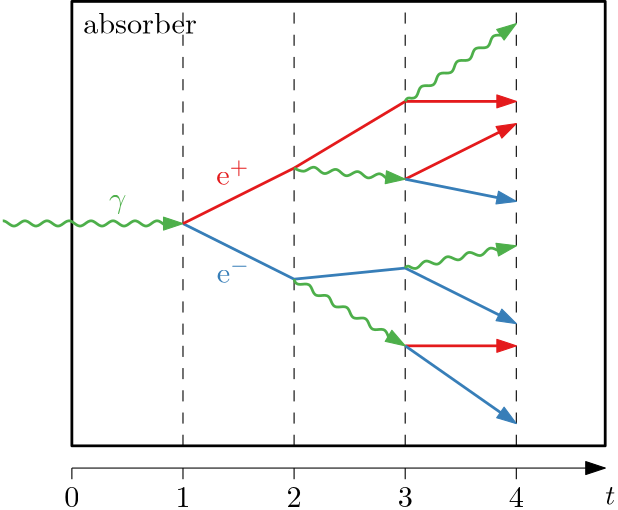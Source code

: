 <?xml version="1.0"?>
<!DOCTYPE ipe SYSTEM "ipe.dtd">
<ipe version="70107" creator="Ipe 7.2.2">
<info created="D:20160423195004" modified="D:20160423205036"/>
<ipestyle name="basic">
<symbol name="arrow/arc(spx)">
<path stroke="sym-stroke" fill="sym-stroke" pen="sym-pen">
0 0 m
-1 0.333 l
-1 -0.333 l
h
</path>
</symbol>
<symbol name="arrow/farc(spx)">
<path stroke="sym-stroke" fill="white" pen="sym-pen">
0 0 m
-1 0.333 l
-1 -0.333 l
h
</path>
</symbol>
<symbol name="arrow/ptarc(spx)">
<path stroke="sym-stroke" fill="sym-stroke" pen="sym-pen">
0 0 m
-1 0.333 l
-0.8 0 l
-1 -0.333 l
h
</path>
</symbol>
<symbol name="arrow/fptarc(spx)">
<path stroke="sym-stroke" fill="white" pen="sym-pen">
0 0 m
-1 0.333 l
-0.8 0 l
-1 -0.333 l
h
</path>
</symbol>
<symbol name="mark/circle(sx)" transformations="translations">
<path fill="sym-stroke">
0.6 0 0 0.6 0 0 e
0.4 0 0 0.4 0 0 e
</path>
</symbol>
<symbol name="mark/disk(sx)" transformations="translations">
<path fill="sym-stroke">
0.6 0 0 0.6 0 0 e
</path>
</symbol>
<symbol name="mark/fdisk(sfx)" transformations="translations">
<group>
<path fill="sym-fill">
0.5 0 0 0.5 0 0 e
</path>
<path fill="sym-stroke" fillrule="eofill">
0.6 0 0 0.6 0 0 e
0.4 0 0 0.4 0 0 e
</path>
</group>
</symbol>
<symbol name="mark/box(sx)" transformations="translations">
<path fill="sym-stroke" fillrule="eofill">
-0.6 -0.6 m
0.6 -0.6 l
0.6 0.6 l
-0.6 0.6 l
h
-0.4 -0.4 m
0.4 -0.4 l
0.4 0.4 l
-0.4 0.4 l
h
</path>
</symbol>
<symbol name="mark/square(sx)" transformations="translations">
<path fill="sym-stroke">
-0.6 -0.6 m
0.6 -0.6 l
0.6 0.6 l
-0.6 0.6 l
h
</path>
</symbol>
<symbol name="mark/fsquare(sfx)" transformations="translations">
<group>
<path fill="sym-fill">
-0.5 -0.5 m
0.5 -0.5 l
0.5 0.5 l
-0.5 0.5 l
h
</path>
<path fill="sym-stroke" fillrule="eofill">
-0.6 -0.6 m
0.6 -0.6 l
0.6 0.6 l
-0.6 0.6 l
h
-0.4 -0.4 m
0.4 -0.4 l
0.4 0.4 l
-0.4 0.4 l
h
</path>
</group>
</symbol>
<symbol name="mark/cross(sx)" transformations="translations">
<group>
<path fill="sym-stroke">
-0.43 -0.57 m
0.57 0.43 l
0.43 0.57 l
-0.57 -0.43 l
h
</path>
<path fill="sym-stroke">
-0.43 0.57 m
0.57 -0.43 l
0.43 -0.57 l
-0.57 0.43 l
h
</path>
</group>
</symbol>
<symbol name="arrow/fnormal(spx)">
<path stroke="sym-stroke" fill="white" pen="sym-pen">
0 0 m
-1 0.333 l
-1 -0.333 l
h
</path>
</symbol>
<symbol name="arrow/pointed(spx)">
<path stroke="sym-stroke" fill="sym-stroke" pen="sym-pen">
0 0 m
-1 0.333 l
-0.8 0 l
-1 -0.333 l
h
</path>
</symbol>
<symbol name="arrow/fpointed(spx)">
<path stroke="sym-stroke" fill="white" pen="sym-pen">
0 0 m
-1 0.333 l
-0.8 0 l
-1 -0.333 l
h
</path>
</symbol>
<symbol name="arrow/linear(spx)">
<path stroke="sym-stroke" pen="sym-pen">
-1 0.333 m
0 0 l
-1 -0.333 l
</path>
</symbol>
<symbol name="arrow/fdouble(spx)">
<path stroke="sym-stroke" fill="white" pen="sym-pen">
0 0 m
-1 0.333 l
-1 -0.333 l
h
-1 0 m
-2 0.333 l
-2 -0.333 l
h
</path>
</symbol>
<symbol name="arrow/double(spx)">
<path stroke="sym-stroke" fill="sym-stroke" pen="sym-pen">
0 0 m
-1 0.333 l
-1 -0.333 l
h
-1 0 m
-2 0.333 l
-2 -0.333 l
h
</path>
</symbol>
<pen name="heavier" value="0.8"/>
<pen name="fat" value="1.2"/>
<pen name="ultrafat" value="2"/>
<symbolsize name="large" value="5"/>
<symbolsize name="small" value="2"/>
<symbolsize name="tiny" value="1.1"/>
<arrowsize name="large" value="10"/>
<arrowsize name="small" value="5"/>
<arrowsize name="tiny" value="3"/>
<color name="red" value="1 0 0"/>
<color name="green" value="0 1 0"/>
<color name="blue" value="0 0 1"/>
<color name="yellow" value="1 1 0"/>
<color name="orange" value="1 0.647 0"/>
<color name="gold" value="1 0.843 0"/>
<color name="purple" value="0.627 0.125 0.941"/>
<color name="gray" value="0.745"/>
<color name="brown" value="0.647 0.165 0.165"/>
<color name="navy" value="0 0 0.502"/>
<color name="pink" value="1 0.753 0.796"/>
<color name="seagreen" value="0.18 0.545 0.341"/>
<color name="turquoise" value="0.251 0.878 0.816"/>
<color name="violet" value="0.933 0.51 0.933"/>
<color name="darkblue" value="0 0 0.545"/>
<color name="darkcyan" value="0 0.545 0.545"/>
<color name="darkgray" value="0.663"/>
<color name="darkgreen" value="0 0.392 0"/>
<color name="darkmagenta" value="0.545 0 0.545"/>
<color name="darkorange" value="1 0.549 0"/>
<color name="darkred" value="0.545 0 0"/>
<color name="lightblue" value="0.678 0.847 0.902"/>
<color name="lightcyan" value="0.878 1 1"/>
<color name="lightgray" value="0.827"/>
<color name="lightgreen" value="0.565 0.933 0.565"/>
<color name="lightyellow" value="1 1 0.878"/>
<dashstyle name="dashed" value="[4] 0"/>
<dashstyle name="dotted" value="[1 3] 0"/>
<dashstyle name="dash dotted" value="[4 2 1 2] 0"/>
<dashstyle name="dash dot dotted" value="[4 2 1 2 1 2] 0"/>
<textsize name="large" value="\large"/>
<textsize name="Large" value="\Large"/>
<textsize name="LARGE" value="\LARGE"/>
<textsize name="huge" value="\huge"/>
<textsize name="Huge" value="\Huge"/>
<textsize name="small" value="\small"/>
<textsize name="footnote" value="\footnotesize"/>
<textsize name="tiny" value="\tiny"/>
<textstyle name="center" begin="\begin{center}" end="\end{center}"/>
<textstyle name="itemize" begin="\begin{itemize}" end="\end{itemize}"/>
<textstyle name="item" begin="\begin{itemize}\item{}" end="\end{itemize}"/>
<gridsize name="4 pts" value="4"/>
<gridsize name="8 pts (~3 mm)" value="8"/>
<gridsize name="16 pts (~6 mm)" value="16"/>
<gridsize name="32 pts (~12 mm)" value="32"/>
<gridsize name="10 pts (~3.5 mm)" value="10"/>
<gridsize name="20 pts (~7 mm)" value="20"/>
<gridsize name="14 pts (~5 mm)" value="14"/>
<gridsize name="28 pts (~10 mm)" value="28"/>
<gridsize name="56 pts (~20 mm)" value="56"/>
<anglesize name="90 deg" value="90"/>
<anglesize name="60 deg" value="60"/>
<anglesize name="45 deg" value="45"/>
<anglesize name="30 deg" value="30"/>
<anglesize name="22.5 deg" value="22.5"/>
<opacity name="10%" value="0.1"/>
<opacity name="30%" value="0.3"/>
<opacity name="50%" value="0.5"/>
<opacity name="75%" value="0.75"/>
<tiling name="falling" angle="-60" step="4" width="1"/>
<tiling name="rising" angle="30" step="4" width="1"/>
</ipestyle>
<page>
<layer name="absorber"/>
<layer name="shower"/>
<layer name="particle-annotations"/>
<layer name="radiationlength-lines"/>
<layer name="proto-shower"/>
<view layers="absorber shower particle-annotations radiationlength-lines" active="radiationlength-lines"/>
<path layer="absorber" matrix="1 0 0 1 0 -16" stroke="black" pen="1">
256 800 m
256 640 l
448 640 l
448 800 l
h
</path>
<text transformations="translations" pos="260 780" stroke="black" type="label" width="41.03" height="7.576" depth="0" valign="top" size="11">absorber</text>
<path layer="radiationlength-lines" stroke="black" dash="dashed">
296 624 m
296 784 l
</path>
<path stroke="black" dash="dashed">
336 624 m
336 784 l
</path>
<path stroke="black" dash="dashed">
376 624 m
376 784 l
</path>
<path stroke="black" dash="dashed">
416 624 m
416 784 l
</path>
<path layer="proto-shower" stroke="black">
296 704 m
336 724 l
</path>
<path stroke="black">
296 704 m
336 684 l
</path>
<path stroke="black">
336 724 m
376 748 l
</path>
<path stroke="black">
336 724 m
376 720 l
</path>
<path stroke="black">
336 684 m
376 688 l
</path>
<path matrix="1 0 0 1 80 16" stroke="black">
296 704 m
336 724 l
</path>
<path stroke="black">
376 720 m
416 712 l
</path>
<path stroke="black">
376 748 m
416 776 l
</path>
<path stroke="black">
376 748 m
416 748 l
</path>
<path stroke="black">
376 660 m
416 632 l
</path>
<path matrix="1 0 0 1 0 -88" stroke="black">
376 748 m
416 748 l
</path>
<path stroke="black">
376 688 m
416 696 l
</path>
<path stroke="black">
376 688 m
416 668 l
</path>
<group layer="shower">
<path stroke="0.302 0.686 0.29" pen="1">
289.7 703.3 m
289.622 703.357
289.196 703.658
288.769 703.974 c
288.342 704.291
287.915 704.621
287.488 704.812 c
287.061 705.003
286.634 705.055
286.207 704.942 c
285.78 704.83
285.353 704.552
284.926 704.242 c
284.499 703.931
284.072 703.587
283.645 703.373 c
283.218 703.158
282.791 703.073
282.364 703.157 c
281.937 703.242
281.51 703.495
281.083 703.799 c
280.656 704.102
280.229 704.455
279.802 704.691 c
279.375 704.927
278.948 705.045
278.521 704.99 c
278.094 704.935
277.667 704.707
277.24 704.413 c
276.813 704.12
276.386 703.761
275.959 703.506 c
275.532 703.252
275.105 703.101
274.678 703.126 c
274.251 703.151
273.824 703.352
273.397 703.633 c
272.97 703.914
272.544 704.276
272.117 704.547 c
271.69 704.818
271.263 704.999
270.836 705.004 c
270.409 705.009
269.982 704.838
269.555 704.572 c
269.128 704.306
268.701 703.945
268.274 703.66 c
267.847 703.374
267.42 703.164
266.993 703.129 c
266.566 703.094
266.139 703.234
265.712 703.483 c
265.285 703.731
264.858 704.088
264.431 704.386 c
264.004 704.683
263.577 704.92
263.15 704.984 c
262.723 705.049
262.296 704.942
261.869 704.713 c
261.442 704.484
261.015 704.134
260.588 703.827 c
260.161 703.521
259.734 703.26
259.307 703.166 c
258.88 703.072
258.453 703.146
258.026 703.353 c
257.599 703.56
257.172 703.9
256.745 704.212 c
256.318 704.525
255.891 704.809
255.464 704.931 c
255.037 705.053
254.61 705.013
254.183 704.83 c
253.756 704.646
253.329 704.32
252.902 704.004 c
252.475 703.689
252.048 703.384
251.621 703.235 c
251.194 703.086
250.767 703.091
250.34 703.249 c
249.913 703.408
249.486 703.718
249.059 704.034 c
248.632 704.35
248.205 704.672
247.778 704.847 c
247.351 705.022
246.924 705.051
246.497 704.919 c
246.07 704.788
245.643 704.497
245.216 704.183 c
244.789 703.869
244.362 703.533
243.936 703.334 c
243.509 703.135
243.082 703.071
242.655 703.175 c
242.228 703.278
241.801 703.548
241.374 703.857 c
240.947 704.165
240.52 704.512
240.093 704.734 c
239.666 704.956
239.239 705.053
238.812 704.978 c
238.385 704.903
237.958 704.658
237.531 704.357 c
237.104 704.057
236.677 703.701
236.25 703.459 c
235.823 703.217
235.396 703.088
234.969 703.133 c
234.542 703.178
234.115 703.397
233.688 703.687 c
233.261 703.976
232.834 704.337
232.407 704.597 c
231.98 704.857
231.553 705.018
231.126 705.003 c
</path>
<path matrix="1 0 0 1 72 0" stroke="0.302 0.686 0.29" pen="0.4" arrow="normal/normal">
220 704 m
224 704 l
</path>
</group>
<group>
<path stroke="0.216 0.494 0.722" pen="1">
296 704 m
336 684 l
376 688 l
412.169 669.916 l
</path>
<path stroke="0.216 0.494 0.722" pen="0.4" arrow="normal/normal">
410.933 670.533 m
416 668 l
</path>
</group>
<group>
<path stroke="0.894 0.102 0.11" pen="1">
296 704 m
336 724 l
376 748 l
412.039 748 l
</path>
<path stroke="0.894 0.102 0.11" pen="0.4" arrow="normal/normal">
409.774 748 m
416 748 l
</path>
</group>
<path layer="proto-shower" stroke="black">
336 684 m
376 660 l
</path>
<group layer="shower">
<path stroke="0.894 0.102 0.11" pen="1">
376 660 m
412 660 l
</path>
<path matrix="1 0 0 1 0 -88" stroke="0.894 0.102 0.11" pen="0.4" arrow="normal/normal">
409.774 748 m
416 748 l
</path>
</group>
<group>
<path stroke="0.894 0.102 0.11" pen="1">
376 720 m
412.42 738.21 l
</path>
<path stroke="0.894 0.102 0.11" pen="0.4" arrow="normal/normal">
411.083 737.542 m
416 740 l
</path>
</group>
<group>
<path stroke="0.216 0.494 0.722" pen="1">
376 660 m
413.557 633.71 l
</path>
<path stroke="0.216 0.494 0.722" pen="0.4" arrow="normal/normal">
412.278 634.606 m
416 632 l
</path>
</group>
<path stroke="0.216 0.494 0.722" pen="1">
376 720 m
411.442 712.912 l
</path>
<path stroke="0.216 0.494 0.722" pen="0.4" arrow="normal/normal">
411.442 712.912 m
416 712 l
</path>
<path stroke="0.302 0.686 0.29" pen="1">
370.238 662.641 m
370.2 662.73
369.99 663.207
369.786 663.698 c
369.583 664.19
369.387 664.692
369.119 665.076 c
368.851 665.459
368.512 665.723
368.087 665.846 c
367.663 665.97
367.154 665.951
366.629 665.905 c
366.102 665.858
365.559 665.783
365.083 665.819 c
364.606 665.854
364.196 666.001
363.874 666.293 c
363.551 666.585
363.315 667.022
363.105 667.502 c
362.895 667.982
362.711 668.504
362.466 668.926 c
362.221 669.348
361.916 669.669
361.521 669.842 c
361.127 670.014
360.643 670.039
360.126 670.006 c
359.609 669.975
359.058 669.886
358.561 669.887 c
358.064 669.889
357.62 669.98
357.267 670.221 c
356.914 670.462
356.651 670.854
356.429 671.314 c
356.208 671.775
356.029 672.305
355.802 672.757 c
355.575 673.209
355.302 673.584
354.939 673.808 c
354.575 674.032
354.121 674.105
353.618 674.096 c
353.115 674.088
352.563 673.998
352.05 673.973 c
351.537 673.948
351.063 673.987
350.679 674.177 c
350.294 674.367
350 674.707
349.762 675.14 c
349.524 675.572
349.341 676.098
349.128 676.573 c
348.915 677.047
348.671 677.47
348.338 677.745 c
348.005 678.02
347.584 678.148
347.1 678.172 c
346.616 678.195
346.07 678.115
345.545 678.071 c
345.022 678.028
344.521 678.024
344.107 678.163 c
343.692 678.302
343.364 678.585
343.105 678.983 c
342.845 679.38
342.654 679.891
342.448 680.378 c
342.243 680.866
342.023 681.33
341.72 681.654 c
341.416 681.978
341.03 682.164
340.569 682.226 c
340.108 682.288
339.575 682.228
339.046 682.177 c
338.518 682.127
337.995 682.085
337.552 682.177 c
337.109 682.269
336.745 682.493
336.461 682.848 c
336.218 683.223
336.068 683.583
336 684 c
</path>
<path matrix="0.857493 -0.514496 0.514496 0.857493 -178.284 171.572" stroke="0.302 0.686 0.29" pen="0.4" arrow="normal/normal">
220 704 m
224 704 l
</path>
<path stroke="0.302 0.686 0.29" pen="1">
369.662 719.93 m
369.59 719.995
369.196 720.337
368.802 720.694 c
368.409 721.052
368.017 721.422
367.611 721.655 c
367.205 721.887
366.785 721.982
366.349 721.912 c
365.913 721.843
365.461 721.609
365.005 721.343 c
364.549 721.076
364.09 720.776
363.644 720.605 c
363.198 720.434
362.764 720.392
362.348 720.518 c
361.931 720.645
361.532 720.939
361.137 721.284 c
360.742 721.628
360.353 722.022
359.951 722.299 c
359.55 722.577
359.137 722.737
358.706 722.724 c
358.276 722.712
357.828 722.528
357.374 722.278 c
356.92 722.029
356.46 721.714
356.009 721.503 c
355.559 721.292
355.119 721.185
354.697 721.252 c
354.274 721.319
353.87 721.562
353.473 721.884 c
353.076 722.206
352.688 722.609
352.29 722.921 c
351.892 723.233
351.485 723.455
351.061 723.503 c
350.636 723.55
350.195 723.423
349.743 723.201 c
349.292 722.978
348.831 722.662
348.378 722.421 c
347.924 722.178
347.479 722.012
347.05 722.02 c
346.622 722.027
346.211 722.209
345.811 722.499 c
345.411 722.789
345.021 723.186
344.626 723.525 c
344.231 723.863
343.829 724.142
343.411 724.248 c
342.993 724.355
342.557 724.291
342.109 724.106 c
341.662 723.92
341.202 723.614
340.747 723.351 c
340.291 723.089
339.84 722.872
339.359 722.857 c
338.949 722.857
338.439 722.957
337.779 723.157 c
337.139 723.407
336.599 723.667
336 724 c
</path>
<path matrix="0.995037 -0.0995037 0.0995037 0.995037 83.0611 41.7826" stroke="0.302 0.686 0.29" pen="0.4" arrow="normal/normal">
220 704 m
224 704 l
</path>
<path stroke="0.302 0.686 0.29" pen="1">
409.96 694.078 m
409.872 694.119
409.395 694.33
408.915 694.556 c
408.434 694.783
407.95 695.023
407.494 695.127 c
407.038 695.23
406.609 695.198
406.212 695.003 c
405.816 694.81
405.452 694.453
405.094 694.066 c
404.736 693.677
404.385 693.256
404.008 692.962 c
403.631 692.668
403.229 692.501
402.794 692.499 c
402.359 692.499
401.89 692.663
401.412 692.877 c
400.934 693.091
400.446 693.353
399.981 693.501 c
399.516 693.649
399.074 693.681
398.666 693.543 c
398.258 693.405
397.884 693.098
397.523 692.726 c
397.162 692.355
396.814 691.919
396.445 691.585 c
396.076 691.252
395.687 691.021
395.263 690.961 c
394.84 690.902
394.382 691.016
393.908 691.207 c
393.434 691.399
392.945 691.671
392.474 691.853 c
392.002 692.035
391.547 692.128
391.128 692.049 c
390.708 691.971
390.323 691.719
389.956 691.375 c
389.59 691.03
389.242 690.592
388.879 690.229 c
388.516 689.865
388.139 689.575
387.727 689.457 c
387.315 689.339
386.869 689.393
386.402 689.553 c
385.934 689.713
385.445 689.979
384.968 690.187 c
384.491 690.395
384.026 690.543
383.595 690.522 c
383.163 690.502
382.766 690.314
382.392 690.006 c
382.018 689.697
381.668 689.27
381.31 688.886 c
380.951 688.502
380.583 688.162
380.183 687.986 c
379.783 687.81
379.35 687.799
378.89 687.918 c
378.431 688.038
377.946 688.287
377.494 688.575 c
376.987 688.845
376.362 688.676
376 688 c
</path>
<path matrix="0.980581 0.196116 -0.196116 0.980581 334.415 -38.2588" stroke="0.302 0.686 0.29" pen="0.4" arrow="normal/normal">
220 704 m
224 704 l
</path>
<path stroke="0.302 0.686 0.29" pen="1">
411.24 771.814 m
411.144 771.816
410.622 771.818
410.091 771.832 c
409.559 771.847
409.02 771.872
408.561 771.784 c
408.102 771.696
407.722 771.493
407.437 771.156 c
407.151 770.819
406.961 770.347
406.789 769.848 c
406.618 769.348
406.465 768.821
406.238 768.401 c
406.011 767.98
405.71 767.666
405.312 767.49 c
404.914 767.314
404.419 767.277
403.895 767.281 c
403.371 767.284
402.819 767.329
402.334 767.277 c
401.849 767.226
401.431 767.077
401.113 766.787 c
400.795 766.498
400.576 766.066
400.394 765.58 c
400.213 765.095
400.069 764.556
399.865 764.103 c
399.661 763.65
399.398 763.281
399.034 763.057 c
398.669 762.832
398.204 762.752
397.693 762.737 c
397.182 762.723
396.626 762.775
396.121 762.752 c
395.615 762.729
395.162 762.633
394.809 762.392 c
394.456 762.151
394.205 761.766
394.007 761.303 c
393.81 760.841
393.667 760.3
393.481 759.822 c
393.295 759.342
393.066 758.926
392.736 758.652 c
392.406 758.378
391.976 758.248
391.484 758.207 c
390.992 758.166
390.437 758.213
389.916 758.213 c
389.396 758.211
388.91 758.16
388.524 757.968 c
388.137 757.776
387.848 757.444
387.63 757.011 c
387.411 756.579
387.262 756.047
387.089 755.551 c
386.914 755.055
386.714 754.597
386.418 754.275 c
386.122 753.953
385.73 753.769
385.262 753.693 c
384.793 753.618
384.248 753.652
383.719 753.662 c
383.19 753.674
382.677 753.662
382.258 753.517 c
381.838 753.372
381.511 753.094
381.266 752.699 c
381.022 752.304
380.859 751.792
380.69 751.288 c
380.521 750.785
380.346 750.291
380.082 749.924 c
379.818 749.557
379.465 749.316
379.025 749.2 c
378.584 749.086
378.056 749.095
377.489 749.225 c
376.852 749.303
376.28 748.848
376 748 c
</path>
<path matrix="0.819232 0.573462 -0.573462 0.819232 636.209 70.8051" stroke="0.302 0.686 0.29" pen="0.4" arrow="normal/normal">
220 704 m
224 704 l
</path>
<text layer="particle-annotations" matrix="1 0 0 1 9.33196 -6.25665" transformations="translations" pos="260 716" stroke="0.302 0.686 0.29" type="label" width="6.254" height="4.698" depth="2.12" valign="baseline" size="11">$\gamma$</text>
<text matrix="1 0 0 1 -8 -10" transformations="translations" pos="316 728" stroke="0.894 0.102 0.11" type="label" width="11.933" height="8.774" depth="0" valign="baseline" size="11">$\mathrm{e}^+$</text>
<text matrix="1 0 0 1 -15.8427 -17.3087" transformations="translations" pos="324 700" stroke="0.216 0.494 0.722" type="label" width="11.933" height="8.774" depth="0" valign="baseline" size="11">$\mathrm{e}^-$</text>
<path layer="radiationlength-lines" matrix="1 0 0 1 0 8" stroke="black" arrow="normal/normal">
256 608 m
448 608 l
</path>
<text matrix="1 0 0 1 0 -3" transformations="translations" pos="448 612" stroke="black" type="label" width="3.598" height="6.128" depth="0" valign="top">$t$</text>
<path matrix="1 0 0 1 0 8" stroke="black">
296 608 m
296 604 l
</path>
<path matrix="1 0 0 1 0 8" stroke="black">
336 608 m
336 604 l
</path>
<path matrix="1 0 0 1 0 8" stroke="black">
376 608 m
376 604 l
</path>
<path matrix="1 0 0 1 0 8" stroke="black">
416 608 m
416 604 l
</path>
<text matrix="1 0 0 1 -4 13" transformations="translations" pos="300 596" stroke="black" type="label" width="5.455" height="7.03" depth="0" halign="center" valign="top" size="11">1</text>
<text matrix="1 0 0 1 36 13" transformations="translations" pos="300 596" stroke="black" type="label" width="5.455" height="7.03" depth="0" halign="center" valign="top" size="11">2</text>
<text matrix="1 0 0 1 76 13" transformations="translations" pos="300 596" stroke="black" type="label" width="5.455" height="7.03" depth="0" halign="center" valign="top" size="11">3</text>
<text matrix="1 0 0 1 116 13" transformations="translations" pos="300 596" stroke="black" type="label" width="5.455" height="7.03" depth="0" halign="center" valign="top" size="11">4</text>
<path matrix="1 0 0 1 -40 8" stroke="black">
296 608 m
296 604 l
</path>
<text matrix="1 0 0 1 -44 13" transformations="translations" pos="300 596" stroke="black" type="label" width="5.455" height="7.03" depth="0" halign="center" valign="top" size="11">0</text>
</page>
</ipe>
